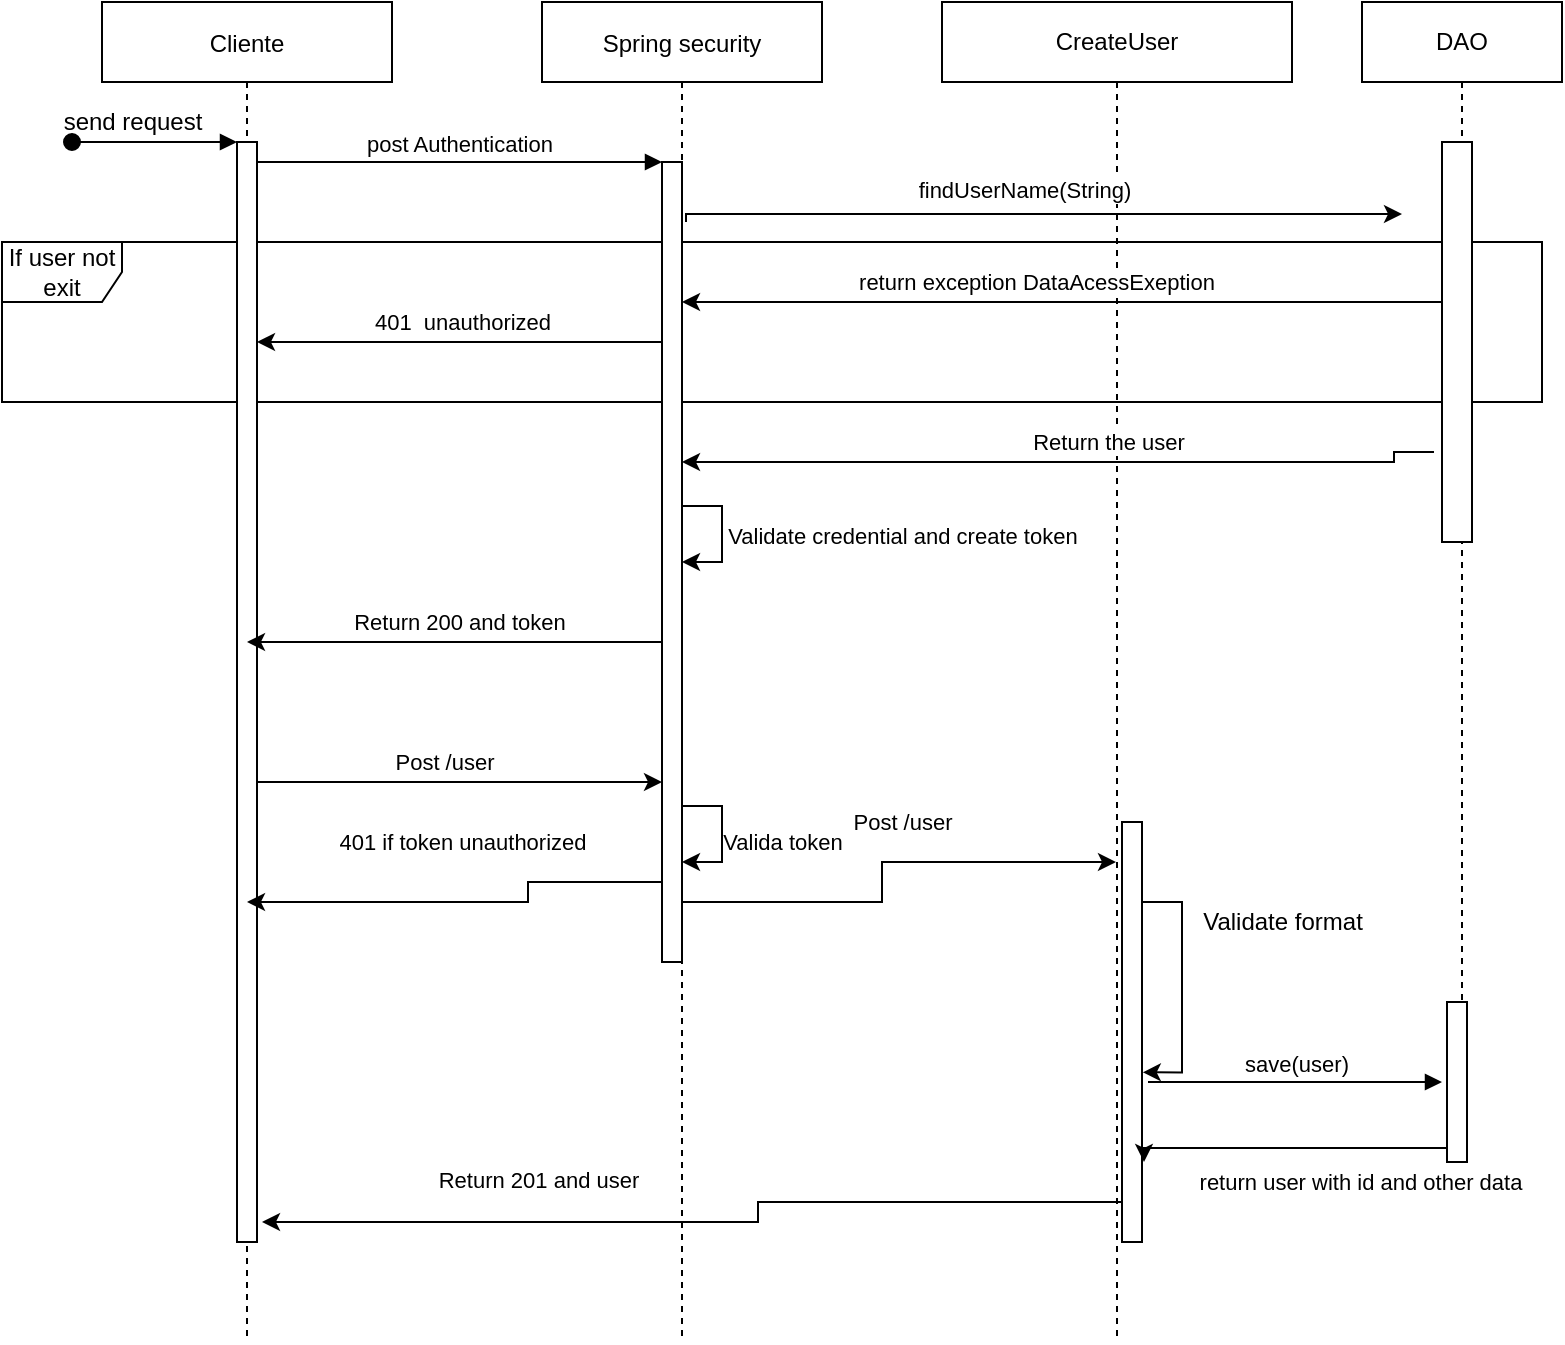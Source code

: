 <mxfile version="14.9.4" type="github" pages="2">
  <diagram id="kgpKYQtTHZ0yAKxKKP6v" name="FlowCreationUser">
    <mxGraphModel dx="1038" dy="547" grid="1" gridSize="10" guides="1" tooltips="1" connect="1" arrows="1" fold="1" page="1" pageScale="1" pageWidth="850" pageHeight="1100" math="0" shadow="0">
      <root>
        <mxCell id="0" />
        <mxCell id="1" parent="0" />
        <mxCell id="zNrFlMbsqUfdK7DRBu00-18" value="If user not exit" style="shape=umlFrame;whiteSpace=wrap;html=1;" vertex="1" parent="1">
          <mxGeometry x="10" y="170" width="770" height="80" as="geometry" />
        </mxCell>
        <mxCell id="3nuBFxr9cyL0pnOWT2aG-1" value="Cliente" style="shape=umlLifeline;perimeter=lifelinePerimeter;container=1;collapsible=0;recursiveResize=0;rounded=0;shadow=0;strokeWidth=1;" parent="1" vertex="1">
          <mxGeometry x="60" y="50" width="145" height="670" as="geometry" />
        </mxCell>
        <mxCell id="3nuBFxr9cyL0pnOWT2aG-2" value="" style="points=[];perimeter=orthogonalPerimeter;rounded=0;shadow=0;strokeWidth=1;" parent="3nuBFxr9cyL0pnOWT2aG-1" vertex="1">
          <mxGeometry x="67.5" y="70" width="10" height="550" as="geometry" />
        </mxCell>
        <mxCell id="3nuBFxr9cyL0pnOWT2aG-3" value="" style="verticalAlign=bottom;startArrow=oval;endArrow=block;startSize=8;shadow=0;strokeWidth=1;" parent="3nuBFxr9cyL0pnOWT2aG-1" target="3nuBFxr9cyL0pnOWT2aG-2" edge="1">
          <mxGeometry relative="1" as="geometry">
            <mxPoint x="-15" y="70" as="sourcePoint" />
          </mxGeometry>
        </mxCell>
        <mxCell id="zNrFlMbsqUfdK7DRBu00-33" style="edgeStyle=orthogonalEdgeStyle;rounded=0;orthogonalLoop=1;jettySize=auto;html=1;" edge="1" parent="1" source="3nuBFxr9cyL0pnOWT2aG-5" target="zNrFlMbsqUfdK7DRBu00-9">
          <mxGeometry relative="1" as="geometry">
            <Array as="points">
              <mxPoint x="450" y="500" />
              <mxPoint x="450" y="480" />
            </Array>
          </mxGeometry>
        </mxCell>
        <mxCell id="3nuBFxr9cyL0pnOWT2aG-5" value="Spring security" style="shape=umlLifeline;perimeter=lifelinePerimeter;container=1;collapsible=0;recursiveResize=0;rounded=0;shadow=0;strokeWidth=1;" parent="1" vertex="1">
          <mxGeometry x="280" y="50" width="140" height="670" as="geometry" />
        </mxCell>
        <mxCell id="3nuBFxr9cyL0pnOWT2aG-6" value="" style="points=[];perimeter=orthogonalPerimeter;rounded=0;shadow=0;strokeWidth=1;" parent="3nuBFxr9cyL0pnOWT2aG-5" vertex="1">
          <mxGeometry x="60" y="80" width="10" height="400" as="geometry" />
        </mxCell>
        <mxCell id="zNrFlMbsqUfdK7DRBu00-23" style="edgeStyle=orthogonalEdgeStyle;rounded=0;orthogonalLoop=1;jettySize=auto;html=1;" edge="1" parent="3nuBFxr9cyL0pnOWT2aG-5" target="3nuBFxr9cyL0pnOWT2aG-6">
          <mxGeometry relative="1" as="geometry">
            <mxPoint x="70" y="260" as="sourcePoint" />
            <Array as="points">
              <mxPoint x="90" y="252" />
              <mxPoint x="90" y="280" />
            </Array>
          </mxGeometry>
        </mxCell>
        <mxCell id="zNrFlMbsqUfdK7DRBu00-24" value="Validate credential and create token" style="edgeLabel;html=1;align=center;verticalAlign=middle;resizable=0;points=[];" vertex="1" connectable="0" parent="zNrFlMbsqUfdK7DRBu00-23">
          <mxGeometry x="0.338" y="-1" relative="1" as="geometry">
            <mxPoint x="91" y="-8" as="offset" />
          </mxGeometry>
        </mxCell>
        <mxCell id="3nuBFxr9cyL0pnOWT2aG-8" value="post Authentication" style="verticalAlign=bottom;endArrow=block;entryX=0;entryY=0;shadow=0;strokeWidth=1;" parent="1" source="3nuBFxr9cyL0pnOWT2aG-2" target="3nuBFxr9cyL0pnOWT2aG-6" edge="1">
          <mxGeometry relative="1" as="geometry">
            <mxPoint x="280" y="160" as="sourcePoint" />
          </mxGeometry>
        </mxCell>
        <mxCell id="zNrFlMbsqUfdK7DRBu00-9" value="CreateUser" style="shape=umlLifeline;perimeter=lifelinePerimeter;whiteSpace=wrap;html=1;container=1;collapsible=0;recursiveResize=0;outlineConnect=0;" vertex="1" parent="1">
          <mxGeometry x="480" y="50" width="175" height="670" as="geometry" />
        </mxCell>
        <mxCell id="zNrFlMbsqUfdK7DRBu00-46" value="save(user)" style="html=1;verticalAlign=bottom;endArrow=block;" edge="1" parent="zNrFlMbsqUfdK7DRBu00-9">
          <mxGeometry width="80" relative="1" as="geometry">
            <mxPoint x="103" y="540" as="sourcePoint" />
            <mxPoint x="250" y="540" as="targetPoint" />
          </mxGeometry>
        </mxCell>
        <mxCell id="zNrFlMbsqUfdK7DRBu00-11" value="DAO" style="shape=umlLifeline;perimeter=lifelinePerimeter;whiteSpace=wrap;html=1;container=1;collapsible=0;recursiveResize=0;outlineConnect=0;" vertex="1" parent="1">
          <mxGeometry x="690" y="50" width="100" height="580" as="geometry" />
        </mxCell>
        <mxCell id="zNrFlMbsqUfdK7DRBu00-12" value="" style="html=1;points=[];perimeter=orthogonalPerimeter;" vertex="1" parent="zNrFlMbsqUfdK7DRBu00-11">
          <mxGeometry x="40" y="70" width="15" height="200" as="geometry" />
        </mxCell>
        <mxCell id="zNrFlMbsqUfdK7DRBu00-43" value="" style="html=1;points=[];perimeter=orthogonalPerimeter;" vertex="1" parent="zNrFlMbsqUfdK7DRBu00-11">
          <mxGeometry x="42.5" y="500" width="10" height="80" as="geometry" />
        </mxCell>
        <mxCell id="zNrFlMbsqUfdK7DRBu00-13" style="edgeStyle=orthogonalEdgeStyle;rounded=0;orthogonalLoop=1;jettySize=auto;html=1;" edge="1" parent="1">
          <mxGeometry relative="1" as="geometry">
            <mxPoint x="352" y="160" as="sourcePoint" />
            <mxPoint x="710" y="156" as="targetPoint" />
            <Array as="points">
              <mxPoint x="352" y="156" />
            </Array>
          </mxGeometry>
        </mxCell>
        <mxCell id="zNrFlMbsqUfdK7DRBu00-14" value="findUserName(String)" style="edgeLabel;html=1;align=center;verticalAlign=middle;resizable=0;points=[];" vertex="1" connectable="0" parent="zNrFlMbsqUfdK7DRBu00-13">
          <mxGeometry x="-0.109" y="1" relative="1" as="geometry">
            <mxPoint x="11" y="-11" as="offset" />
          </mxGeometry>
        </mxCell>
        <mxCell id="zNrFlMbsqUfdK7DRBu00-15" value="send request" style="text;html=1;align=center;verticalAlign=middle;resizable=0;points=[];autosize=1;strokeColor=none;" vertex="1" parent="1">
          <mxGeometry x="30" y="100" width="90" height="20" as="geometry" />
        </mxCell>
        <mxCell id="zNrFlMbsqUfdK7DRBu00-16" style="edgeStyle=orthogonalEdgeStyle;rounded=0;orthogonalLoop=1;jettySize=auto;html=1;" edge="1" parent="1" source="zNrFlMbsqUfdK7DRBu00-12" target="3nuBFxr9cyL0pnOWT2aG-5">
          <mxGeometry relative="1" as="geometry">
            <Array as="points">
              <mxPoint x="640" y="200" />
              <mxPoint x="640" y="200" />
            </Array>
          </mxGeometry>
        </mxCell>
        <mxCell id="zNrFlMbsqUfdK7DRBu00-17" value="return exception DataAcessExeption" style="edgeLabel;html=1;align=center;verticalAlign=middle;resizable=0;points=[];" vertex="1" connectable="0" parent="zNrFlMbsqUfdK7DRBu00-16">
          <mxGeometry x="0.072" y="1" relative="1" as="geometry">
            <mxPoint y="-11" as="offset" />
          </mxGeometry>
        </mxCell>
        <mxCell id="zNrFlMbsqUfdK7DRBu00-19" style="edgeStyle=orthogonalEdgeStyle;rounded=0;orthogonalLoop=1;jettySize=auto;html=1;" edge="1" parent="1" source="3nuBFxr9cyL0pnOWT2aG-6" target="3nuBFxr9cyL0pnOWT2aG-2">
          <mxGeometry relative="1" as="geometry">
            <Array as="points">
              <mxPoint x="190" y="220" />
              <mxPoint x="190" y="220" />
            </Array>
          </mxGeometry>
        </mxCell>
        <mxCell id="zNrFlMbsqUfdK7DRBu00-20" value="401&amp;nbsp; unauthorized" style="edgeLabel;html=1;align=center;verticalAlign=middle;resizable=0;points=[];" vertex="1" connectable="0" parent="zNrFlMbsqUfdK7DRBu00-19">
          <mxGeometry x="-0.277" y="-2" relative="1" as="geometry">
            <mxPoint x="-27" y="-8" as="offset" />
          </mxGeometry>
        </mxCell>
        <mxCell id="zNrFlMbsqUfdK7DRBu00-21" style="edgeStyle=orthogonalEdgeStyle;rounded=0;orthogonalLoop=1;jettySize=auto;html=1;exitX=-0.267;exitY=0.775;exitDx=0;exitDy=0;exitPerimeter=0;" edge="1" parent="1" source="zNrFlMbsqUfdK7DRBu00-12" target="3nuBFxr9cyL0pnOWT2aG-5">
          <mxGeometry relative="1" as="geometry">
            <Array as="points">
              <mxPoint x="706" y="280" />
            </Array>
          </mxGeometry>
        </mxCell>
        <mxCell id="zNrFlMbsqUfdK7DRBu00-22" value="Return the user" style="edgeLabel;html=1;align=center;verticalAlign=middle;resizable=0;points=[];" vertex="1" connectable="0" parent="zNrFlMbsqUfdK7DRBu00-21">
          <mxGeometry x="-0.302" y="-3" relative="1" as="geometry">
            <mxPoint x="-35" y="-7" as="offset" />
          </mxGeometry>
        </mxCell>
        <mxCell id="zNrFlMbsqUfdK7DRBu00-25" style="edgeStyle=orthogonalEdgeStyle;rounded=0;orthogonalLoop=1;jettySize=auto;html=1;" edge="1" parent="1" source="3nuBFxr9cyL0pnOWT2aG-6" target="3nuBFxr9cyL0pnOWT2aG-1">
          <mxGeometry relative="1" as="geometry">
            <Array as="points">
              <mxPoint x="260" y="370" />
              <mxPoint x="260" y="370" />
            </Array>
          </mxGeometry>
        </mxCell>
        <mxCell id="zNrFlMbsqUfdK7DRBu00-26" value="Return 200 and token&amp;nbsp;" style="edgeLabel;html=1;align=center;verticalAlign=middle;resizable=0;points=[];" vertex="1" connectable="0" parent="zNrFlMbsqUfdK7DRBu00-25">
          <mxGeometry x="-0.219" y="-1" relative="1" as="geometry">
            <mxPoint x="-19" y="-9" as="offset" />
          </mxGeometry>
        </mxCell>
        <mxCell id="zNrFlMbsqUfdK7DRBu00-27" style="edgeStyle=orthogonalEdgeStyle;rounded=0;orthogonalLoop=1;jettySize=auto;html=1;" edge="1" parent="1" source="3nuBFxr9cyL0pnOWT2aG-2">
          <mxGeometry relative="1" as="geometry">
            <mxPoint x="340" y="440" as="targetPoint" />
            <Array as="points">
              <mxPoint x="230" y="440" />
              <mxPoint x="230" y="440" />
            </Array>
          </mxGeometry>
        </mxCell>
        <mxCell id="zNrFlMbsqUfdK7DRBu00-29" value="Post /user" style="edgeLabel;html=1;align=center;verticalAlign=middle;resizable=0;points=[];" vertex="1" connectable="0" parent="zNrFlMbsqUfdK7DRBu00-27">
          <mxGeometry x="-0.229" y="-1" relative="1" as="geometry">
            <mxPoint x="15" y="-11" as="offset" />
          </mxGeometry>
        </mxCell>
        <mxCell id="zNrFlMbsqUfdK7DRBu00-49" style="edgeStyle=orthogonalEdgeStyle;rounded=0;orthogonalLoop=1;jettySize=auto;html=1;" edge="1" parent="1" source="zNrFlMbsqUfdK7DRBu00-28">
          <mxGeometry relative="1" as="geometry">
            <mxPoint x="140" y="660" as="targetPoint" />
            <Array as="points">
              <mxPoint x="388" y="650" />
              <mxPoint x="388" y="660" />
            </Array>
          </mxGeometry>
        </mxCell>
        <mxCell id="zNrFlMbsqUfdK7DRBu00-28" value="" style="html=1;points=[];perimeter=orthogonalPerimeter;" vertex="1" parent="1">
          <mxGeometry x="570" y="460" width="10" height="210" as="geometry" />
        </mxCell>
        <mxCell id="zNrFlMbsqUfdK7DRBu00-30" style="edgeStyle=orthogonalEdgeStyle;rounded=0;orthogonalLoop=1;jettySize=auto;html=1;" edge="1" parent="1">
          <mxGeometry relative="1" as="geometry">
            <mxPoint x="350" y="460" as="sourcePoint" />
            <mxPoint x="350" y="480" as="targetPoint" />
            <Array as="points">
              <mxPoint x="370" y="452" />
              <mxPoint x="370" y="480" />
            </Array>
          </mxGeometry>
        </mxCell>
        <mxCell id="zNrFlMbsqUfdK7DRBu00-32" value="Valida token" style="edgeLabel;html=1;align=center;verticalAlign=middle;resizable=0;points=[];" vertex="1" connectable="0" parent="zNrFlMbsqUfdK7DRBu00-30">
          <mxGeometry x="0.368" y="1" relative="1" as="geometry">
            <mxPoint x="29" y="-6" as="offset" />
          </mxGeometry>
        </mxCell>
        <mxCell id="zNrFlMbsqUfdK7DRBu00-34" value="Post /user" style="edgeLabel;html=1;align=center;verticalAlign=middle;resizable=0;points=[];" vertex="1" connectable="0" parent="1">
          <mxGeometry x="460" y="460" as="geometry" />
        </mxCell>
        <mxCell id="zNrFlMbsqUfdK7DRBu00-35" style="edgeStyle=orthogonalEdgeStyle;rounded=0;orthogonalLoop=1;jettySize=auto;html=1;" edge="1" parent="1" source="3nuBFxr9cyL0pnOWT2aG-6" target="3nuBFxr9cyL0pnOWT2aG-1">
          <mxGeometry relative="1" as="geometry">
            <Array as="points">
              <mxPoint x="273" y="490" />
              <mxPoint x="273" y="500" />
            </Array>
          </mxGeometry>
        </mxCell>
        <mxCell id="zNrFlMbsqUfdK7DRBu00-36" value="401 if token unauthorized" style="edgeLabel;html=1;align=center;verticalAlign=middle;resizable=0;points=[];" vertex="1" connectable="0" parent="1">
          <mxGeometry x="240" y="470" as="geometry" />
        </mxCell>
        <mxCell id="zNrFlMbsqUfdK7DRBu00-37" style="edgeStyle=orthogonalEdgeStyle;rounded=0;orthogonalLoop=1;jettySize=auto;html=1;entryX=1.04;entryY=0.596;entryDx=0;entryDy=0;entryPerimeter=0;" edge="1" parent="1" source="zNrFlMbsqUfdK7DRBu00-28" target="zNrFlMbsqUfdK7DRBu00-28">
          <mxGeometry relative="1" as="geometry">
            <Array as="points">
              <mxPoint x="600" y="500" />
            </Array>
          </mxGeometry>
        </mxCell>
        <mxCell id="zNrFlMbsqUfdK7DRBu00-39" value="Validate format" style="text;html=1;align=center;verticalAlign=middle;resizable=0;points=[];autosize=1;strokeColor=none;" vertex="1" parent="1">
          <mxGeometry x="600" y="500" width="100" height="20" as="geometry" />
        </mxCell>
        <mxCell id="zNrFlMbsqUfdK7DRBu00-47" style="edgeStyle=orthogonalEdgeStyle;rounded=0;orthogonalLoop=1;jettySize=auto;html=1;" edge="1" parent="1" source="zNrFlMbsqUfdK7DRBu00-43">
          <mxGeometry relative="1" as="geometry">
            <mxPoint x="581" y="630" as="targetPoint" />
            <Array as="points">
              <mxPoint x="700" y="623" />
              <mxPoint x="700" y="623" />
            </Array>
          </mxGeometry>
        </mxCell>
        <mxCell id="zNrFlMbsqUfdK7DRBu00-48" value="return user with id and other data" style="edgeLabel;html=1;align=center;verticalAlign=middle;resizable=0;points=[];" vertex="1" connectable="0" parent="zNrFlMbsqUfdK7DRBu00-47">
          <mxGeometry x="0.146" y="4" relative="1" as="geometry">
            <mxPoint x="47" y="13" as="offset" />
          </mxGeometry>
        </mxCell>
        <mxCell id="zNrFlMbsqUfdK7DRBu00-50" value="Return 201 and user" style="edgeLabel;html=1;align=center;verticalAlign=middle;resizable=0;points=[];" vertex="1" connectable="0" parent="1">
          <mxGeometry x="280" y="640" as="geometry">
            <mxPoint x="-2" y="-1" as="offset" />
          </mxGeometry>
        </mxCell>
      </root>
    </mxGraphModel>
  </diagram>
  <diagram id="KBwwluKY3qfGtR2_I1FO" name="Page-2">
    <mxGraphModel dx="1038" dy="547" grid="1" gridSize="10" guides="1" tooltips="1" connect="1" arrows="1" fold="1" page="1" pageScale="1" pageWidth="827" pageHeight="1169" math="0" shadow="0">
      <root>
        <mxCell id="alw_yJdNfHo0_5639M0v-0" />
        <mxCell id="alw_yJdNfHo0_5639M0v-1" parent="alw_yJdNfHo0_5639M0v-0" />
      </root>
    </mxGraphModel>
  </diagram>
</mxfile>
